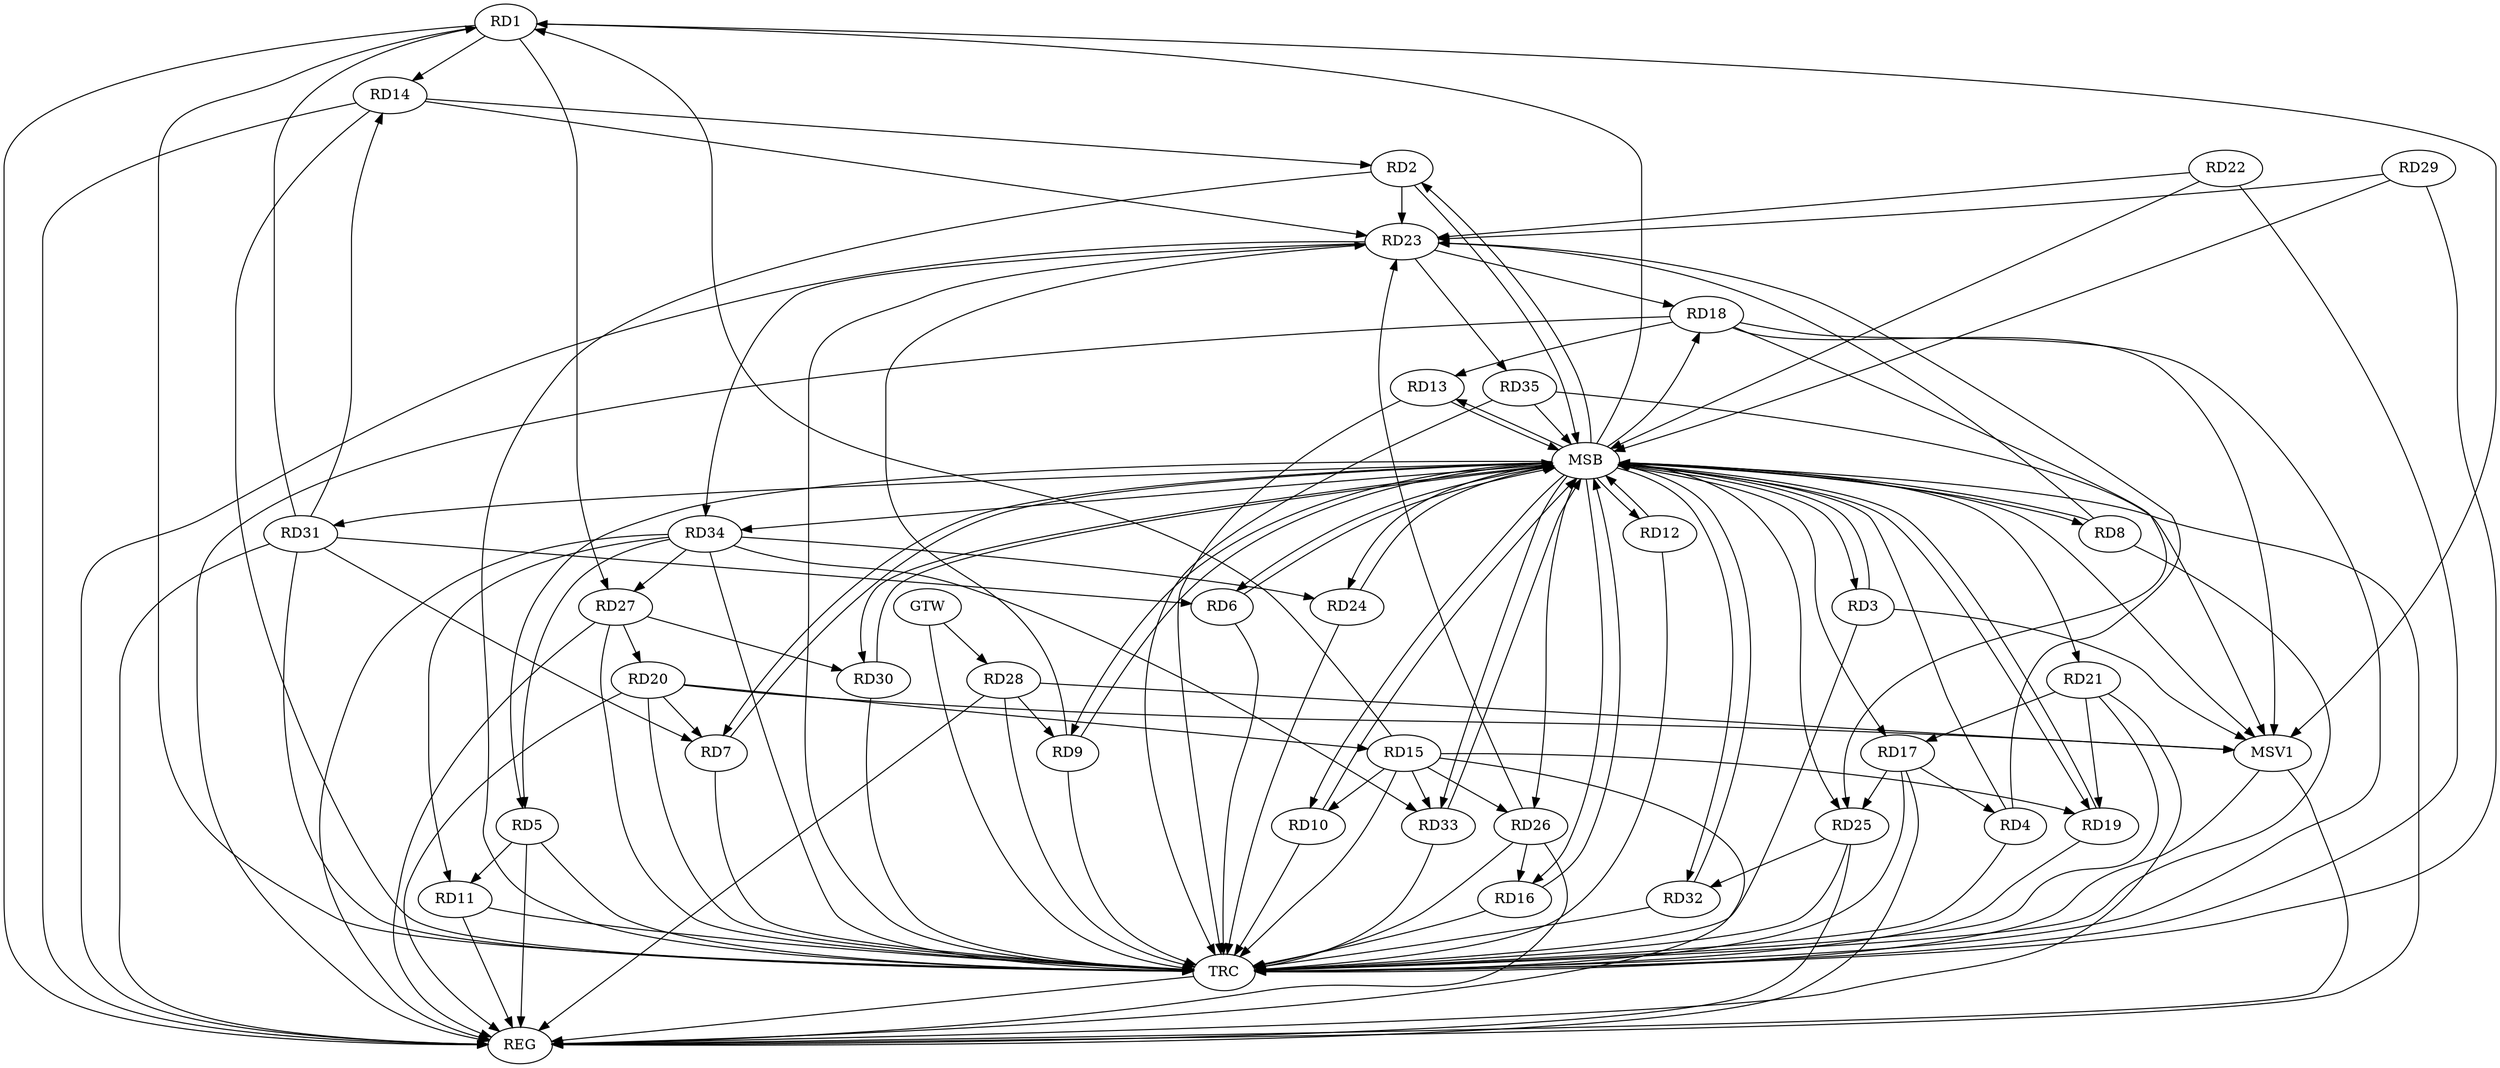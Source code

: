strict digraph G {
  RD1 [ label="RD1" ];
  RD2 [ label="RD2" ];
  RD3 [ label="RD3" ];
  RD4 [ label="RD4" ];
  RD5 [ label="RD5" ];
  RD6 [ label="RD6" ];
  RD7 [ label="RD7" ];
  RD8 [ label="RD8" ];
  RD9 [ label="RD9" ];
  RD10 [ label="RD10" ];
  RD11 [ label="RD11" ];
  RD12 [ label="RD12" ];
  RD13 [ label="RD13" ];
  RD14 [ label="RD14" ];
  RD15 [ label="RD15" ];
  RD16 [ label="RD16" ];
  RD17 [ label="RD17" ];
  RD18 [ label="RD18" ];
  RD19 [ label="RD19" ];
  RD20 [ label="RD20" ];
  RD21 [ label="RD21" ];
  RD22 [ label="RD22" ];
  RD23 [ label="RD23" ];
  RD24 [ label="RD24" ];
  RD25 [ label="RD25" ];
  RD26 [ label="RD26" ];
  RD27 [ label="RD27" ];
  RD28 [ label="RD28" ];
  RD29 [ label="RD29" ];
  RD30 [ label="RD30" ];
  RD31 [ label="RD31" ];
  RD32 [ label="RD32" ];
  RD33 [ label="RD33" ];
  RD34 [ label="RD34" ];
  RD35 [ label="RD35" ];
  GTW [ label="GTW" ];
  REG [ label="REG" ];
  MSB [ label="MSB" ];
  TRC [ label="TRC" ];
  MSV1 [ label="MSV1" ];
  RD1 -> RD14;
  RD15 -> RD1;
  RD1 -> RD27;
  RD31 -> RD1;
  RD14 -> RD2;
  RD17 -> RD4;
  RD5 -> RD11;
  RD34 -> RD5;
  RD31 -> RD6;
  RD20 -> RD7;
  RD31 -> RD7;
  RD28 -> RD9;
  RD15 -> RD10;
  RD34 -> RD11;
  RD18 -> RD13;
  RD31 -> RD14;
  RD15 -> RD19;
  RD20 -> RD15;
  RD15 -> RD26;
  RD15 -> RD33;
  RD26 -> RD16;
  RD21 -> RD17;
  RD17 -> RD25;
  RD23 -> RD18;
  RD18 -> RD25;
  RD21 -> RD19;
  RD27 -> RD20;
  RD23 -> RD34;
  RD23 -> RD35;
  RD34 -> RD24;
  RD25 -> RD32;
  RD27 -> RD30;
  RD34 -> RD27;
  RD34 -> RD33;
  GTW -> RD28;
  RD1 -> REG;
  RD5 -> REG;
  RD11 -> REG;
  RD14 -> REG;
  RD15 -> REG;
  RD17 -> REG;
  RD18 -> REG;
  RD20 -> REG;
  RD21 -> REG;
  RD23 -> REG;
  RD25 -> REG;
  RD26 -> REG;
  RD27 -> REG;
  RD28 -> REG;
  RD31 -> REG;
  RD34 -> REG;
  RD2 -> MSB;
  MSB -> RD5;
  MSB -> RD7;
  MSB -> REG;
  RD3 -> MSB;
  MSB -> RD1;
  MSB -> RD13;
  MSB -> RD21;
  MSB -> RD33;
  RD4 -> MSB;
  MSB -> RD6;
  MSB -> RD19;
  MSB -> RD24;
  RD6 -> MSB;
  MSB -> RD2;
  MSB -> RD18;
  MSB -> RD25;
  RD7 -> MSB;
  MSB -> RD3;
  RD8 -> MSB;
  RD9 -> MSB;
  RD10 -> MSB;
  RD12 -> MSB;
  MSB -> RD16;
  RD13 -> MSB;
  RD16 -> MSB;
  MSB -> RD10;
  RD19 -> MSB;
  MSB -> RD12;
  RD22 -> MSB;
  MSB -> RD8;
  MSB -> RD32;
  RD24 -> MSB;
  MSB -> RD9;
  RD29 -> MSB;
  RD30 -> MSB;
  MSB -> RD34;
  RD32 -> MSB;
  MSB -> RD30;
  MSB -> RD31;
  RD33 -> MSB;
  MSB -> RD26;
  RD35 -> MSB;
  MSB -> RD17;
  RD1 -> TRC;
  RD2 -> TRC;
  RD3 -> TRC;
  RD4 -> TRC;
  RD5 -> TRC;
  RD6 -> TRC;
  RD7 -> TRC;
  RD8 -> TRC;
  RD9 -> TRC;
  RD10 -> TRC;
  RD11 -> TRC;
  RD12 -> TRC;
  RD13 -> TRC;
  RD14 -> TRC;
  RD15 -> TRC;
  RD16 -> TRC;
  RD17 -> TRC;
  RD18 -> TRC;
  RD19 -> TRC;
  RD20 -> TRC;
  RD21 -> TRC;
  RD22 -> TRC;
  RD23 -> TRC;
  RD24 -> TRC;
  RD25 -> TRC;
  RD26 -> TRC;
  RD27 -> TRC;
  RD28 -> TRC;
  RD29 -> TRC;
  RD30 -> TRC;
  RD31 -> TRC;
  RD32 -> TRC;
  RD33 -> TRC;
  RD34 -> TRC;
  RD35 -> TRC;
  GTW -> TRC;
  TRC -> REG;
  RD2 -> RD23;
  RD22 -> RD23;
  RD26 -> RD23;
  RD29 -> RD23;
  RD8 -> RD23;
  RD9 -> RD23;
  RD14 -> RD23;
  RD4 -> RD23;
  RD1 -> MSV1;
  RD20 -> MSV1;
  RD28 -> MSV1;
  MSB -> MSV1;
  RD3 -> MSV1;
  RD35 -> MSV1;
  RD18 -> MSV1;
  MSV1 -> REG;
  MSV1 -> TRC;
}
